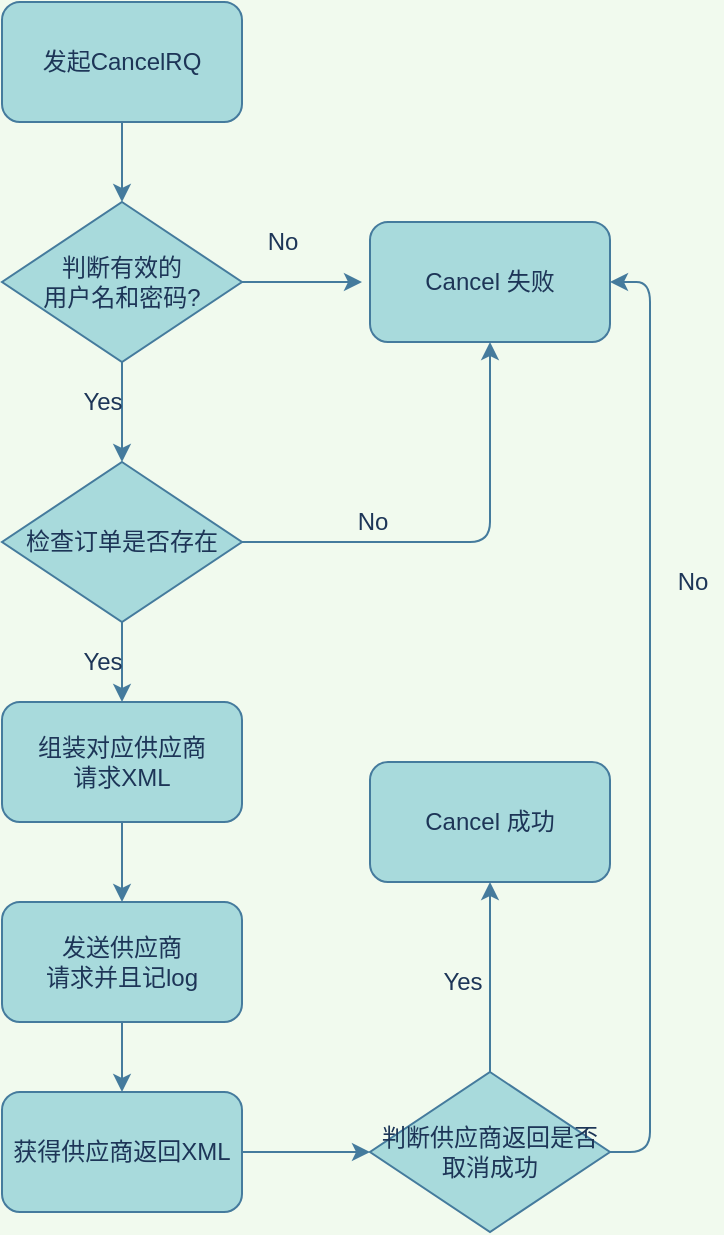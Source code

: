 <mxfile version="14.1.9" type="github">
  <diagram id="Fry0N-KNmHu6Q7txzEo9" name="Page-1">
    <mxGraphModel dx="782" dy="738" grid="1" gridSize="10" guides="1" tooltips="1" connect="1" arrows="1" fold="1" page="1" pageScale="1" pageWidth="827" pageHeight="1169" background="#F1FAEE" math="0" shadow="0">
      <root>
        <mxCell id="0" />
        <mxCell id="1" parent="0" />
        <mxCell id="5bG0qYnfCxYbn8sttavq-12" style="edgeStyle=orthogonalEdgeStyle;curved=0;rounded=1;sketch=0;orthogonalLoop=1;jettySize=auto;html=1;exitX=0.5;exitY=1;exitDx=0;exitDy=0;entryX=0.5;entryY=0;entryDx=0;entryDy=0;strokeColor=#457B9D;fillColor=#A8DADC;fontColor=#1D3557;" edge="1" parent="1" source="5bG0qYnfCxYbn8sttavq-2" target="5bG0qYnfCxYbn8sttavq-4">
          <mxGeometry relative="1" as="geometry" />
        </mxCell>
        <mxCell id="5bG0qYnfCxYbn8sttavq-2" value="发起CancelRQ" style="rounded=1;whiteSpace=wrap;html=1;sketch=0;strokeColor=#457B9D;fillColor=#A8DADC;fontColor=#1D3557;" vertex="1" parent="1">
          <mxGeometry x="110" y="40" width="120" height="60" as="geometry" />
        </mxCell>
        <mxCell id="5bG0qYnfCxYbn8sttavq-13" style="edgeStyle=orthogonalEdgeStyle;curved=0;rounded=1;sketch=0;orthogonalLoop=1;jettySize=auto;html=1;exitX=0.5;exitY=1;exitDx=0;exitDy=0;entryX=0.5;entryY=0;entryDx=0;entryDy=0;strokeColor=#457B9D;fillColor=#A8DADC;fontColor=#1D3557;" edge="1" parent="1" source="5bG0qYnfCxYbn8sttavq-4" target="5bG0qYnfCxYbn8sttavq-6">
          <mxGeometry relative="1" as="geometry" />
        </mxCell>
        <mxCell id="5bG0qYnfCxYbn8sttavq-23" style="edgeStyle=orthogonalEdgeStyle;curved=0;rounded=1;sketch=0;orthogonalLoop=1;jettySize=auto;html=1;exitX=1;exitY=0.5;exitDx=0;exitDy=0;strokeColor=#457B9D;fillColor=#A8DADC;fontColor=#1D3557;" edge="1" parent="1" source="5bG0qYnfCxYbn8sttavq-4">
          <mxGeometry relative="1" as="geometry">
            <mxPoint x="290" y="180" as="targetPoint" />
          </mxGeometry>
        </mxCell>
        <mxCell id="5bG0qYnfCxYbn8sttavq-4" value="判断有效的&lt;br&gt;用户名和密码?" style="rhombus;whiteSpace=wrap;html=1;rounded=0;sketch=0;strokeColor=#457B9D;fillColor=#A8DADC;fontColor=#1D3557;" vertex="1" parent="1">
          <mxGeometry x="110" y="140" width="120" height="80" as="geometry" />
        </mxCell>
        <mxCell id="5bG0qYnfCxYbn8sttavq-5" value="Cancel 失败" style="rounded=1;whiteSpace=wrap;html=1;sketch=0;strokeColor=#457B9D;fillColor=#A8DADC;fontColor=#1D3557;" vertex="1" parent="1">
          <mxGeometry x="294" y="150" width="120" height="60" as="geometry" />
        </mxCell>
        <mxCell id="5bG0qYnfCxYbn8sttavq-14" style="edgeStyle=orthogonalEdgeStyle;curved=0;rounded=1;sketch=0;orthogonalLoop=1;jettySize=auto;html=1;exitX=0.5;exitY=1;exitDx=0;exitDy=0;entryX=0.5;entryY=0;entryDx=0;entryDy=0;strokeColor=#457B9D;fillColor=#A8DADC;fontColor=#1D3557;" edge="1" parent="1" source="5bG0qYnfCxYbn8sttavq-6" target="5bG0qYnfCxYbn8sttavq-7">
          <mxGeometry relative="1" as="geometry" />
        </mxCell>
        <mxCell id="5bG0qYnfCxYbn8sttavq-28" style="edgeStyle=orthogonalEdgeStyle;curved=0;rounded=1;sketch=0;orthogonalLoop=1;jettySize=auto;html=1;exitX=1;exitY=0.5;exitDx=0;exitDy=0;entryX=0.5;entryY=1;entryDx=0;entryDy=0;strokeColor=#457B9D;fillColor=#A8DADC;fontColor=#1D3557;" edge="1" parent="1" source="5bG0qYnfCxYbn8sttavq-6" target="5bG0qYnfCxYbn8sttavq-5">
          <mxGeometry relative="1" as="geometry" />
        </mxCell>
        <mxCell id="5bG0qYnfCxYbn8sttavq-6" value="检查订单是否存在" style="rhombus;whiteSpace=wrap;html=1;rounded=0;sketch=0;strokeColor=#457B9D;fillColor=#A8DADC;fontColor=#1D3557;" vertex="1" parent="1">
          <mxGeometry x="110" y="270" width="120" height="80" as="geometry" />
        </mxCell>
        <mxCell id="5bG0qYnfCxYbn8sttavq-16" style="edgeStyle=orthogonalEdgeStyle;curved=0;rounded=1;sketch=0;orthogonalLoop=1;jettySize=auto;html=1;exitX=0.5;exitY=1;exitDx=0;exitDy=0;entryX=0.5;entryY=0;entryDx=0;entryDy=0;strokeColor=#457B9D;fillColor=#A8DADC;fontColor=#1D3557;" edge="1" parent="1" source="5bG0qYnfCxYbn8sttavq-7" target="5bG0qYnfCxYbn8sttavq-8">
          <mxGeometry relative="1" as="geometry" />
        </mxCell>
        <mxCell id="5bG0qYnfCxYbn8sttavq-7" value="组装对应供应商&lt;br&gt;请求XML" style="rounded=1;whiteSpace=wrap;html=1;sketch=0;strokeColor=#457B9D;fillColor=#A8DADC;fontColor=#1D3557;" vertex="1" parent="1">
          <mxGeometry x="110" y="390" width="120" height="60" as="geometry" />
        </mxCell>
        <mxCell id="5bG0qYnfCxYbn8sttavq-17" style="edgeStyle=orthogonalEdgeStyle;curved=0;rounded=1;sketch=0;orthogonalLoop=1;jettySize=auto;html=1;exitX=0.5;exitY=1;exitDx=0;exitDy=0;entryX=0.5;entryY=0;entryDx=0;entryDy=0;strokeColor=#457B9D;fillColor=#A8DADC;fontColor=#1D3557;" edge="1" parent="1" source="5bG0qYnfCxYbn8sttavq-8" target="5bG0qYnfCxYbn8sttavq-9">
          <mxGeometry relative="1" as="geometry" />
        </mxCell>
        <mxCell id="5bG0qYnfCxYbn8sttavq-8" value="发送供应商&lt;br&gt;请求并且记log" style="rounded=1;whiteSpace=wrap;html=1;sketch=0;strokeColor=#457B9D;fillColor=#A8DADC;fontColor=#1D3557;" vertex="1" parent="1">
          <mxGeometry x="110" y="490" width="120" height="60" as="geometry" />
        </mxCell>
        <mxCell id="5bG0qYnfCxYbn8sttavq-18" style="edgeStyle=orthogonalEdgeStyle;curved=0;rounded=1;sketch=0;orthogonalLoop=1;jettySize=auto;html=1;exitX=1;exitY=0.5;exitDx=0;exitDy=0;strokeColor=#457B9D;fillColor=#A8DADC;fontColor=#1D3557;" edge="1" parent="1" source="5bG0qYnfCxYbn8sttavq-9" target="5bG0qYnfCxYbn8sttavq-10">
          <mxGeometry relative="1" as="geometry" />
        </mxCell>
        <mxCell id="5bG0qYnfCxYbn8sttavq-9" value="获得供应商返回XML" style="rounded=1;whiteSpace=wrap;html=1;sketch=0;strokeColor=#457B9D;fillColor=#A8DADC;fontColor=#1D3557;" vertex="1" parent="1">
          <mxGeometry x="110" y="585" width="120" height="60" as="geometry" />
        </mxCell>
        <mxCell id="5bG0qYnfCxYbn8sttavq-21" style="edgeStyle=orthogonalEdgeStyle;curved=0;rounded=1;sketch=0;orthogonalLoop=1;jettySize=auto;html=1;exitX=0.5;exitY=0;exitDx=0;exitDy=0;entryX=0.5;entryY=1;entryDx=0;entryDy=0;strokeColor=#457B9D;fillColor=#A8DADC;fontColor=#1D3557;" edge="1" parent="1" source="5bG0qYnfCxYbn8sttavq-10" target="5bG0qYnfCxYbn8sttavq-11">
          <mxGeometry relative="1" as="geometry" />
        </mxCell>
        <mxCell id="5bG0qYnfCxYbn8sttavq-22" style="edgeStyle=orthogonalEdgeStyle;curved=0;rounded=1;sketch=0;orthogonalLoop=1;jettySize=auto;html=1;exitX=1;exitY=0.5;exitDx=0;exitDy=0;entryX=1;entryY=0.5;entryDx=0;entryDy=0;strokeColor=#457B9D;fillColor=#A8DADC;fontColor=#1D3557;" edge="1" parent="1" source="5bG0qYnfCxYbn8sttavq-10" target="5bG0qYnfCxYbn8sttavq-5">
          <mxGeometry relative="1" as="geometry" />
        </mxCell>
        <mxCell id="5bG0qYnfCxYbn8sttavq-10" value="判断供应商返回是否取消成功" style="rhombus;whiteSpace=wrap;html=1;rounded=0;sketch=0;strokeColor=#457B9D;fillColor=#A8DADC;fontColor=#1D3557;" vertex="1" parent="1">
          <mxGeometry x="294" y="575" width="120" height="80" as="geometry" />
        </mxCell>
        <mxCell id="5bG0qYnfCxYbn8sttavq-11" value="Cancel 成功" style="rounded=1;whiteSpace=wrap;html=1;sketch=0;strokeColor=#457B9D;fillColor=#A8DADC;fontColor=#1D3557;" vertex="1" parent="1">
          <mxGeometry x="294" y="420" width="120" height="60" as="geometry" />
        </mxCell>
        <mxCell id="5bG0qYnfCxYbn8sttavq-26" value="Yes" style="text;html=1;align=center;verticalAlign=middle;resizable=0;points=[];autosize=1;fontColor=#1D3557;" vertex="1" parent="1">
          <mxGeometry x="140" y="230" width="40" height="20" as="geometry" />
        </mxCell>
        <mxCell id="5bG0qYnfCxYbn8sttavq-27" value="No" style="text;html=1;align=center;verticalAlign=middle;resizable=0;points=[];autosize=1;fontColor=#1D3557;" vertex="1" parent="1">
          <mxGeometry x="235" y="150" width="30" height="20" as="geometry" />
        </mxCell>
        <mxCell id="5bG0qYnfCxYbn8sttavq-29" value="No" style="text;html=1;align=center;verticalAlign=middle;resizable=0;points=[];autosize=1;fontColor=#1D3557;" vertex="1" parent="1">
          <mxGeometry x="280" y="290" width="30" height="20" as="geometry" />
        </mxCell>
        <mxCell id="5bG0qYnfCxYbn8sttavq-30" value="Yes" style="text;html=1;align=center;verticalAlign=middle;resizable=0;points=[];autosize=1;fontColor=#1D3557;" vertex="1" parent="1">
          <mxGeometry x="140" y="360" width="40" height="20" as="geometry" />
        </mxCell>
        <mxCell id="5bG0qYnfCxYbn8sttavq-31" value="No" style="text;html=1;align=center;verticalAlign=middle;resizable=0;points=[];autosize=1;fontColor=#1D3557;" vertex="1" parent="1">
          <mxGeometry x="440" y="320" width="30" height="20" as="geometry" />
        </mxCell>
        <mxCell id="5bG0qYnfCxYbn8sttavq-32" value="Yes" style="text;html=1;align=center;verticalAlign=middle;resizable=0;points=[];autosize=1;fontColor=#1D3557;" vertex="1" parent="1">
          <mxGeometry x="320" y="520" width="40" height="20" as="geometry" />
        </mxCell>
      </root>
    </mxGraphModel>
  </diagram>
</mxfile>
